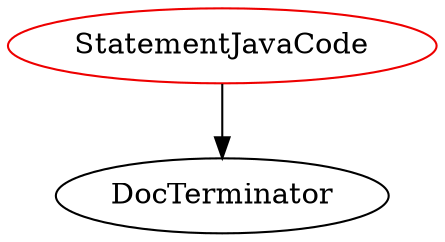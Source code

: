 digraph statementjavacode{
StatementJavaCode -> DocTerminator;
StatementJavaCode	[shape=oval, color=red2, label="StatementJavaCode"];
}
